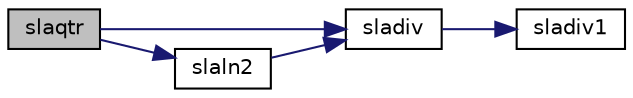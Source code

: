 digraph "slaqtr"
{
 // LATEX_PDF_SIZE
  edge [fontname="Helvetica",fontsize="10",labelfontname="Helvetica",labelfontsize="10"];
  node [fontname="Helvetica",fontsize="10",shape=record];
  rankdir="LR";
  Node1 [label="slaqtr",height=0.2,width=0.4,color="black", fillcolor="grey75", style="filled", fontcolor="black",tooltip="SLAQTR solves a real quasi-triangular system of equations, or a complex quasi-triangular system of sp..."];
  Node1 -> Node2 [color="midnightblue",fontsize="10",style="solid",fontname="Helvetica"];
  Node2 [label="sladiv",height=0.2,width=0.4,color="black", fillcolor="white", style="filled",URL="$sladiv_8f.html#a774ef9659ab6074d1fd66eefc222085e",tooltip="SLADIV performs complex division in real arithmetic, avoiding unnecessary overflow."];
  Node2 -> Node3 [color="midnightblue",fontsize="10",style="solid",fontname="Helvetica"];
  Node3 [label="sladiv1",height=0.2,width=0.4,color="black", fillcolor="white", style="filled",URL="$sladiv_8f.html#a323fe389f69d094b34281d982bf059c5",tooltip=" "];
  Node1 -> Node4 [color="midnightblue",fontsize="10",style="solid",fontname="Helvetica"];
  Node4 [label="slaln2",height=0.2,width=0.4,color="black", fillcolor="white", style="filled",URL="$slaln2_8f.html#a27aadaab094e78b734d2e655217963a5",tooltip="SLALN2 solves a 1-by-1 or 2-by-2 linear system of equations of the specified form."];
  Node4 -> Node2 [color="midnightblue",fontsize="10",style="solid",fontname="Helvetica"];
}
